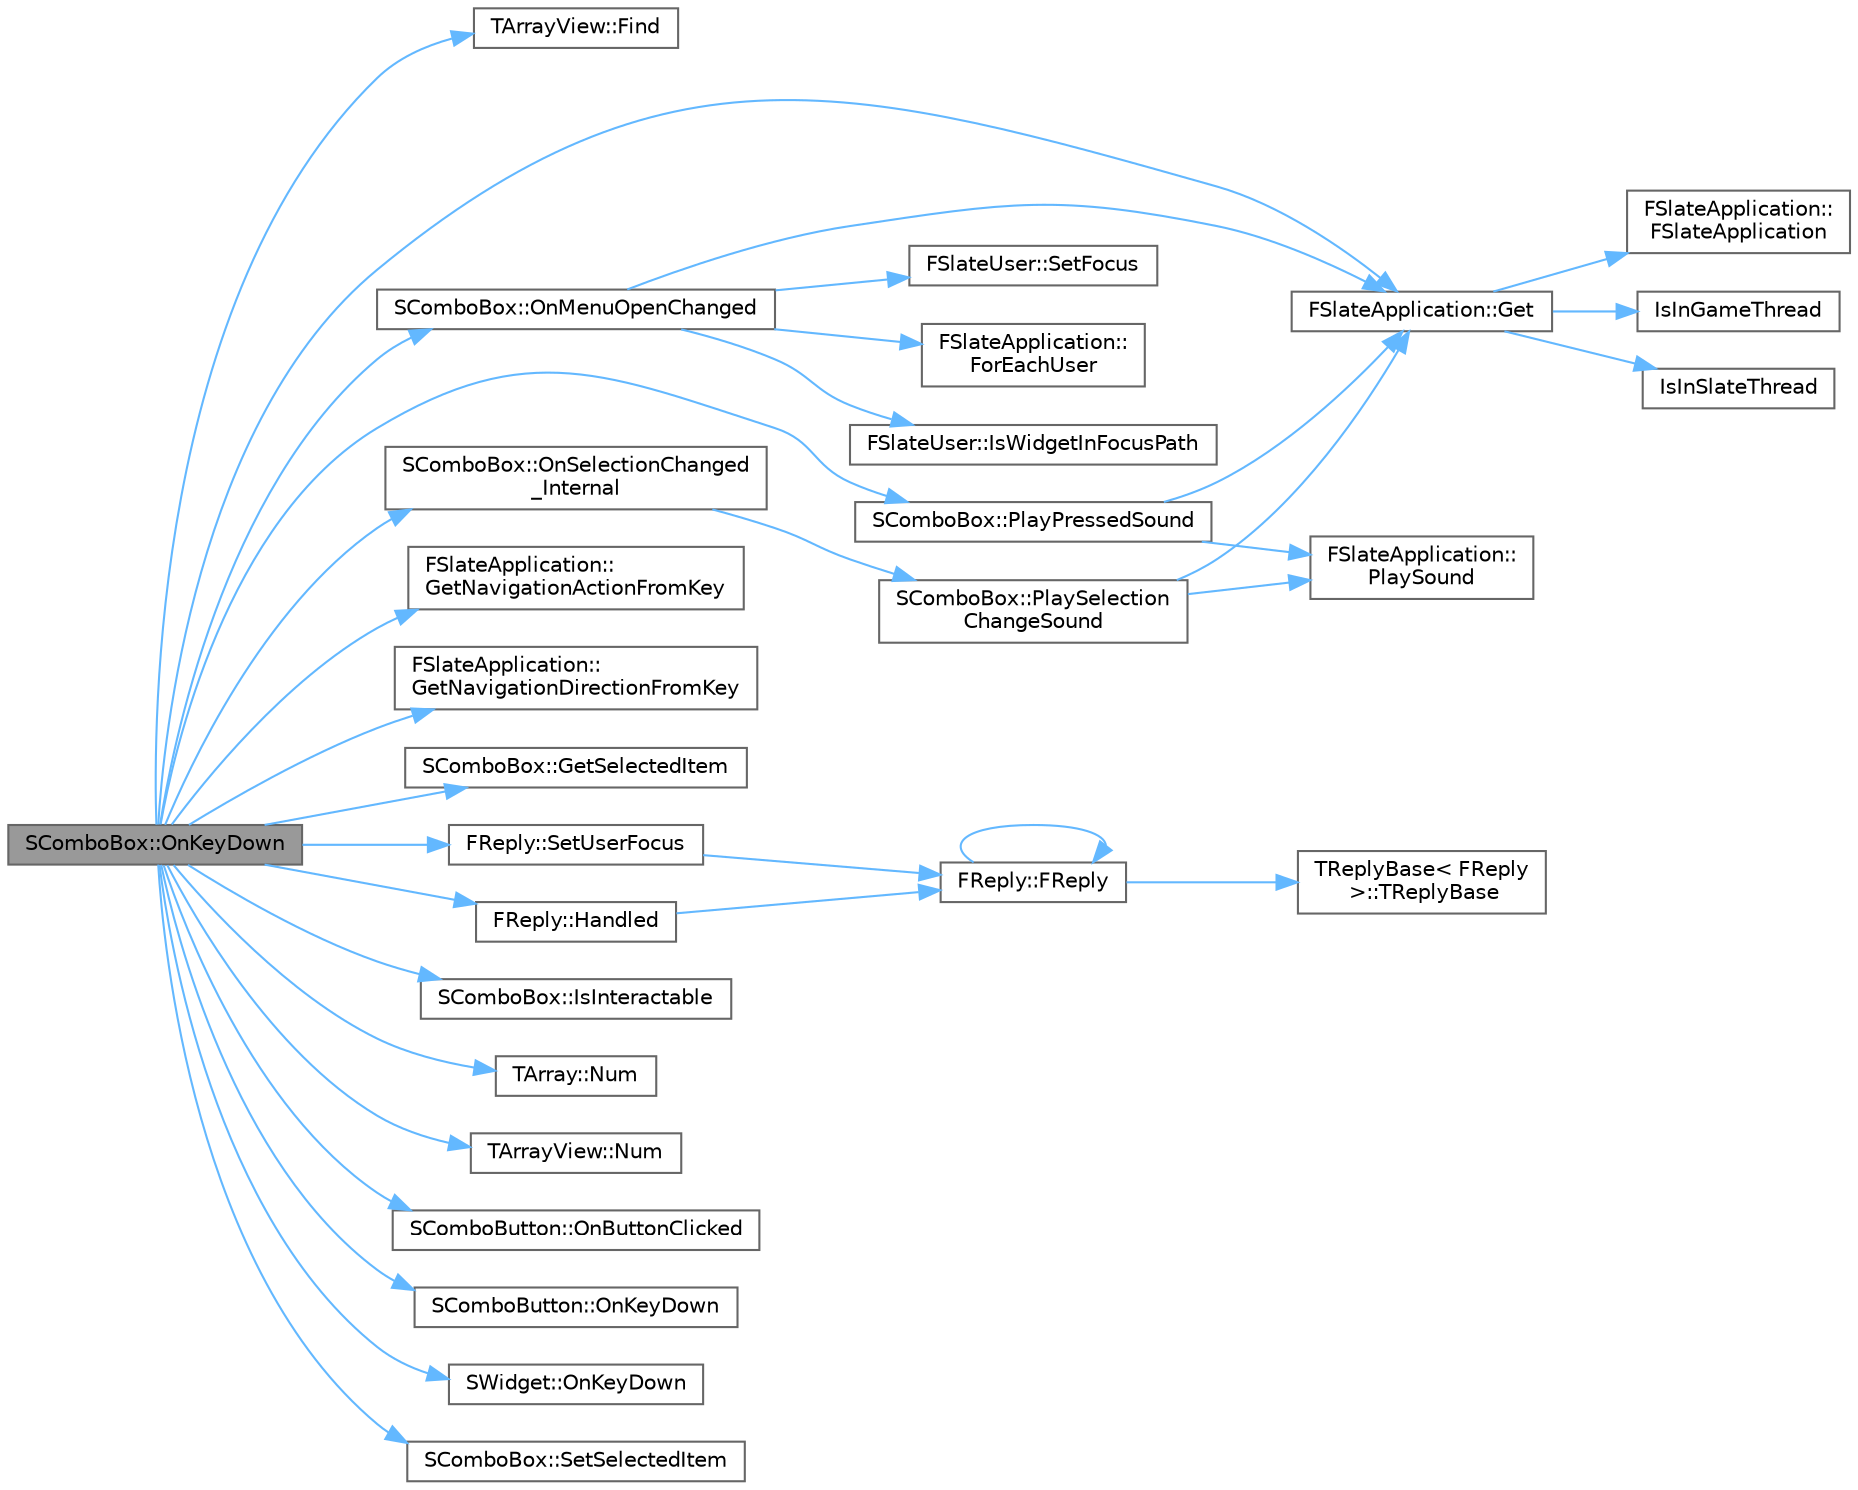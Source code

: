 digraph "SComboBox::OnKeyDown"
{
 // INTERACTIVE_SVG=YES
 // LATEX_PDF_SIZE
  bgcolor="transparent";
  edge [fontname=Helvetica,fontsize=10,labelfontname=Helvetica,labelfontsize=10];
  node [fontname=Helvetica,fontsize=10,shape=box,height=0.2,width=0.4];
  rankdir="LR";
  Node1 [id="Node000001",label="SComboBox::OnKeyDown",height=0.2,width=0.4,color="gray40", fillcolor="grey60", style="filled", fontcolor="black",tooltip="Handle key presses that SListView ignores."];
  Node1 -> Node2 [id="edge1_Node000001_Node000002",color="steelblue1",style="solid",tooltip=" "];
  Node2 [id="Node000002",label="TArrayView::Find",height=0.2,width=0.4,color="grey40", fillcolor="white", style="filled",URL="$db/d13/classTArrayView.html#a71e65a09f508ecdaa40f0925c246ef85",tooltip="Finds element within the array."];
  Node1 -> Node3 [id="edge2_Node000001_Node000003",color="steelblue1",style="solid",tooltip=" "];
  Node3 [id="Node000003",label="FSlateApplication::Get",height=0.2,width=0.4,color="grey40", fillcolor="white", style="filled",URL="$dc/df2/classFSlateApplication.html#ab6234a47a7d8f3e5f069e145aa74ccae",tooltip="Returns the current instance of the application."];
  Node3 -> Node4 [id="edge3_Node000003_Node000004",color="steelblue1",style="solid",tooltip=" "];
  Node4 [id="Node000004",label="FSlateApplication::\lFSlateApplication",height=0.2,width=0.4,color="grey40", fillcolor="white", style="filled",URL="$dc/df2/classFSlateApplication.html#a48184993c71d99fcba758fc94b64888d",tooltip=" "];
  Node3 -> Node5 [id="edge4_Node000003_Node000005",color="steelblue1",style="solid",tooltip=" "];
  Node5 [id="Node000005",label="IsInGameThread",height=0.2,width=0.4,color="grey40", fillcolor="white", style="filled",URL="$d5/d8c/CoreGlobals_8h.html#aef9b701034d58fd883a90af440707365",tooltip=" "];
  Node3 -> Node6 [id="edge5_Node000003_Node000006",color="steelblue1",style="solid",tooltip=" "];
  Node6 [id="Node000006",label="IsInSlateThread",height=0.2,width=0.4,color="grey40", fillcolor="white", style="filled",URL="$d5/d8c/CoreGlobals_8h.html#ae041972a389309c54a5803d7e5cb42bc",tooltip=" "];
  Node1 -> Node7 [id="edge6_Node000001_Node000007",color="steelblue1",style="solid",tooltip=" "];
  Node7 [id="Node000007",label="FSlateApplication::\lGetNavigationActionFromKey",height=0.2,width=0.4,color="grey40", fillcolor="white", style="filled",URL="$dc/df2/classFSlateApplication.html#acf7f81914d9b5da8135332baad2837dc",tooltip="Returns the navigation action corresponding to a key event."];
  Node1 -> Node8 [id="edge7_Node000001_Node000008",color="steelblue1",style="solid",tooltip=" "];
  Node8 [id="Node000008",label="FSlateApplication::\lGetNavigationDirectionFromKey",height=0.2,width=0.4,color="grey40", fillcolor="white", style="filled",URL="$dc/df2/classFSlateApplication.html#a23da657e1568379bb5873384b2f86206",tooltip="Returns navigation direction matching a key event, this is determined in the FNavigationConfig."];
  Node1 -> Node9 [id="edge8_Node000001_Node000009",color="steelblue1",style="solid",tooltip=" "];
  Node9 [id="Node000009",label="SComboBox::GetSelectedItem",height=0.2,width=0.4,color="grey40", fillcolor="white", style="filled",URL="$da/db2/classSComboBox.html#a57ed4b27beee9ebd7d90af903ca1584a",tooltip=" "];
  Node1 -> Node10 [id="edge9_Node000001_Node000010",color="steelblue1",style="solid",tooltip=" "];
  Node10 [id="Node000010",label="FReply::Handled",height=0.2,width=0.4,color="grey40", fillcolor="white", style="filled",URL="$d1/d93/classFReply.html#af1dc4382b4be21e68dfe6454f34c791f",tooltip="An event should return a FReply::Handled() to let the system know that an event was handled."];
  Node10 -> Node11 [id="edge10_Node000010_Node000011",color="steelblue1",style="solid",tooltip=" "];
  Node11 [id="Node000011",label="FReply::FReply",height=0.2,width=0.4,color="grey40", fillcolor="white", style="filled",URL="$d1/d93/classFReply.html#a17b023666800ff427736ba11b538812d",tooltip="Hidden default constructor."];
  Node11 -> Node11 [id="edge11_Node000011_Node000011",color="steelblue1",style="solid",tooltip=" "];
  Node11 -> Node12 [id="edge12_Node000011_Node000012",color="steelblue1",style="solid",tooltip=" "];
  Node12 [id="Node000012",label="TReplyBase\< FReply\l \>::TReplyBase",height=0.2,width=0.4,color="grey40", fillcolor="white", style="filled",URL="$d9/dab/classTReplyBase.html#a1e9ad2234a336e01bf672bdb3ac91423",tooltip=" "];
  Node1 -> Node13 [id="edge13_Node000001_Node000013",color="steelblue1",style="solid",tooltip=" "];
  Node13 [id="Node000013",label="SComboBox::IsInteractable",height=0.2,width=0.4,color="grey40", fillcolor="white", style="filled",URL="$da/db2/classSComboBox.html#a9fdf22aa87443ebab8941603287257ac",tooltip=" "];
  Node1 -> Node14 [id="edge14_Node000001_Node000014",color="steelblue1",style="solid",tooltip=" "];
  Node14 [id="Node000014",label="TArray::Num",height=0.2,width=0.4,color="grey40", fillcolor="white", style="filled",URL="$d4/d52/classTArray.html#adcbf9ca48677a9c0c3830cd862dd40d8",tooltip="Returns number of elements in array."];
  Node1 -> Node15 [id="edge15_Node000001_Node000015",color="steelblue1",style="solid",tooltip=" "];
  Node15 [id="Node000015",label="TArrayView::Num",height=0.2,width=0.4,color="grey40", fillcolor="white", style="filled",URL="$db/d13/classTArrayView.html#ae5b1658ae1312e54b0d669664cbf88ed",tooltip="Returns number of elements in array."];
  Node1 -> Node16 [id="edge16_Node000001_Node000016",color="steelblue1",style="solid",tooltip=" "];
  Node16 [id="Node000016",label="SComboButton::OnButtonClicked",height=0.2,width=0.4,color="grey40", fillcolor="white", style="filled",URL="$d3/dbc/classSComboButton.html#a2369e9af0f974fc51e008cfd754535e2",tooltip="Handle the button being clicked by summoning the ComboButton."];
  Node1 -> Node17 [id="edge17_Node000001_Node000017",color="steelblue1",style="solid",tooltip=" "];
  Node17 [id="Node000017",label="SComboButton::OnKeyDown",height=0.2,width=0.4,color="grey40", fillcolor="white", style="filled",URL="$d3/dbc/classSComboButton.html#a19f4df1bd19841360e6f428def16af11",tooltip=" "];
  Node1 -> Node18 [id="edge18_Node000001_Node000018",color="steelblue1",style="solid",tooltip=" "];
  Node18 [id="Node000018",label="SWidget::OnKeyDown",height=0.2,width=0.4,color="grey40", fillcolor="white", style="filled",URL="$dd/de2/classSWidget.html#a8b9029084f9f76d413d81fb5021b9be9",tooltip="Called after a key is pressed when this widget has focus (this event bubbles if not handled)"];
  Node1 -> Node19 [id="edge19_Node000001_Node000019",color="steelblue1",style="solid",tooltip=" "];
  Node19 [id="Node000019",label="SComboBox::OnMenuOpenChanged",height=0.2,width=0.4,color="grey40", fillcolor="white", style="filled",URL="$da/db2/classSComboBox.html#a2d5cb88a89659079d3a943c648e275af",tooltip=" "];
  Node19 -> Node20 [id="edge20_Node000019_Node000020",color="steelblue1",style="solid",tooltip=" "];
  Node20 [id="Node000020",label="FSlateApplication::\lForEachUser",height=0.2,width=0.4,color="grey40", fillcolor="white", style="filled",URL="$dc/df2/classFSlateApplication.html#a8d72fc8c65b3151ec0fc06ec29fce173",tooltip="Allows you do some operations for every registered user."];
  Node19 -> Node3 [id="edge21_Node000019_Node000003",color="steelblue1",style="solid",tooltip=" "];
  Node19 -> Node21 [id="edge22_Node000019_Node000021",color="steelblue1",style="solid",tooltip=" "];
  Node21 [id="Node000021",label="FSlateUser::IsWidgetInFocusPath",height=0.2,width=0.4,color="grey40", fillcolor="white", style="filled",URL="$d2/d2c/classFSlateUser.html#a7975970acb73ed9479051b1b0a971f4d",tooltip="Returns true if the given widget is anywhere in the focus path, including the focused widget itself."];
  Node19 -> Node22 [id="edge23_Node000019_Node000022",color="steelblue1",style="solid",tooltip=" "];
  Node22 [id="Node000022",label="FSlateUser::SetFocus",height=0.2,width=0.4,color="grey40", fillcolor="white", style="filled",URL="$d2/d2c/classFSlateUser.html#a21b897d35c9a0be6d70f083a2f7e7212",tooltip=" "];
  Node1 -> Node23 [id="edge24_Node000001_Node000023",color="steelblue1",style="solid",tooltip=" "];
  Node23 [id="Node000023",label="SComboBox::OnSelectionChanged\l_Internal",height=0.2,width=0.4,color="grey40", fillcolor="white", style="filled",URL="$da/db2/classSComboBox.html#aec0862fd7a619395c402464d9a030073",tooltip="Invoked when the selection in the list changes."];
  Node23 -> Node24 [id="edge25_Node000023_Node000024",color="steelblue1",style="solid",tooltip=" "];
  Node24 [id="Node000024",label="SComboBox::PlaySelection\lChangeSound",height=0.2,width=0.4,color="grey40", fillcolor="white", style="filled",URL="$da/db2/classSComboBox.html#a7e38d23757bbad2f0562c84738fbfff0",tooltip="Play the selection changed sound."];
  Node24 -> Node3 [id="edge26_Node000024_Node000003",color="steelblue1",style="solid",tooltip=" "];
  Node24 -> Node25 [id="edge27_Node000024_Node000025",color="steelblue1",style="solid",tooltip=" "];
  Node25 [id="Node000025",label="FSlateApplication::\lPlaySound",height=0.2,width=0.4,color="grey40", fillcolor="white", style="filled",URL="$dc/df2/classFSlateApplication.html#a852ac152e907fe4bdb436c19ad0514a0",tooltip="Play SoundToPlay."];
  Node1 -> Node26 [id="edge28_Node000001_Node000026",color="steelblue1",style="solid",tooltip=" "];
  Node26 [id="Node000026",label="SComboBox::PlayPressedSound",height=0.2,width=0.4,color="grey40", fillcolor="white", style="filled",URL="$da/db2/classSComboBox.html#a7fcbfefa0474eee35aa7ec966dcc48ac",tooltip="Play the pressed sound."];
  Node26 -> Node3 [id="edge29_Node000026_Node000003",color="steelblue1",style="solid",tooltip=" "];
  Node26 -> Node25 [id="edge30_Node000026_Node000025",color="steelblue1",style="solid",tooltip=" "];
  Node1 -> Node27 [id="edge31_Node000001_Node000027",color="steelblue1",style="solid",tooltip=" "];
  Node27 [id="Node000027",label="SComboBox::SetSelectedItem",height=0.2,width=0.4,color="grey40", fillcolor="white", style="filled",URL="$da/db2/classSComboBox.html#ae24441d9a1a83f530612c992f2bd83a2",tooltip=" "];
  Node1 -> Node28 [id="edge32_Node000001_Node000028",color="steelblue1",style="solid",tooltip=" "];
  Node28 [id="Node000028",label="FReply::SetUserFocus",height=0.2,width=0.4,color="grey40", fillcolor="white", style="filled",URL="$d1/d93/classFReply.html#ad2b8596797c71078323e0ff290d64752",tooltip="An event should return FReply::Handled().SetUserFocus( SomeWidget ) as a means of asking the system t..."];
  Node28 -> Node11 [id="edge33_Node000028_Node000011",color="steelblue1",style="solid",tooltip=" "];
}
